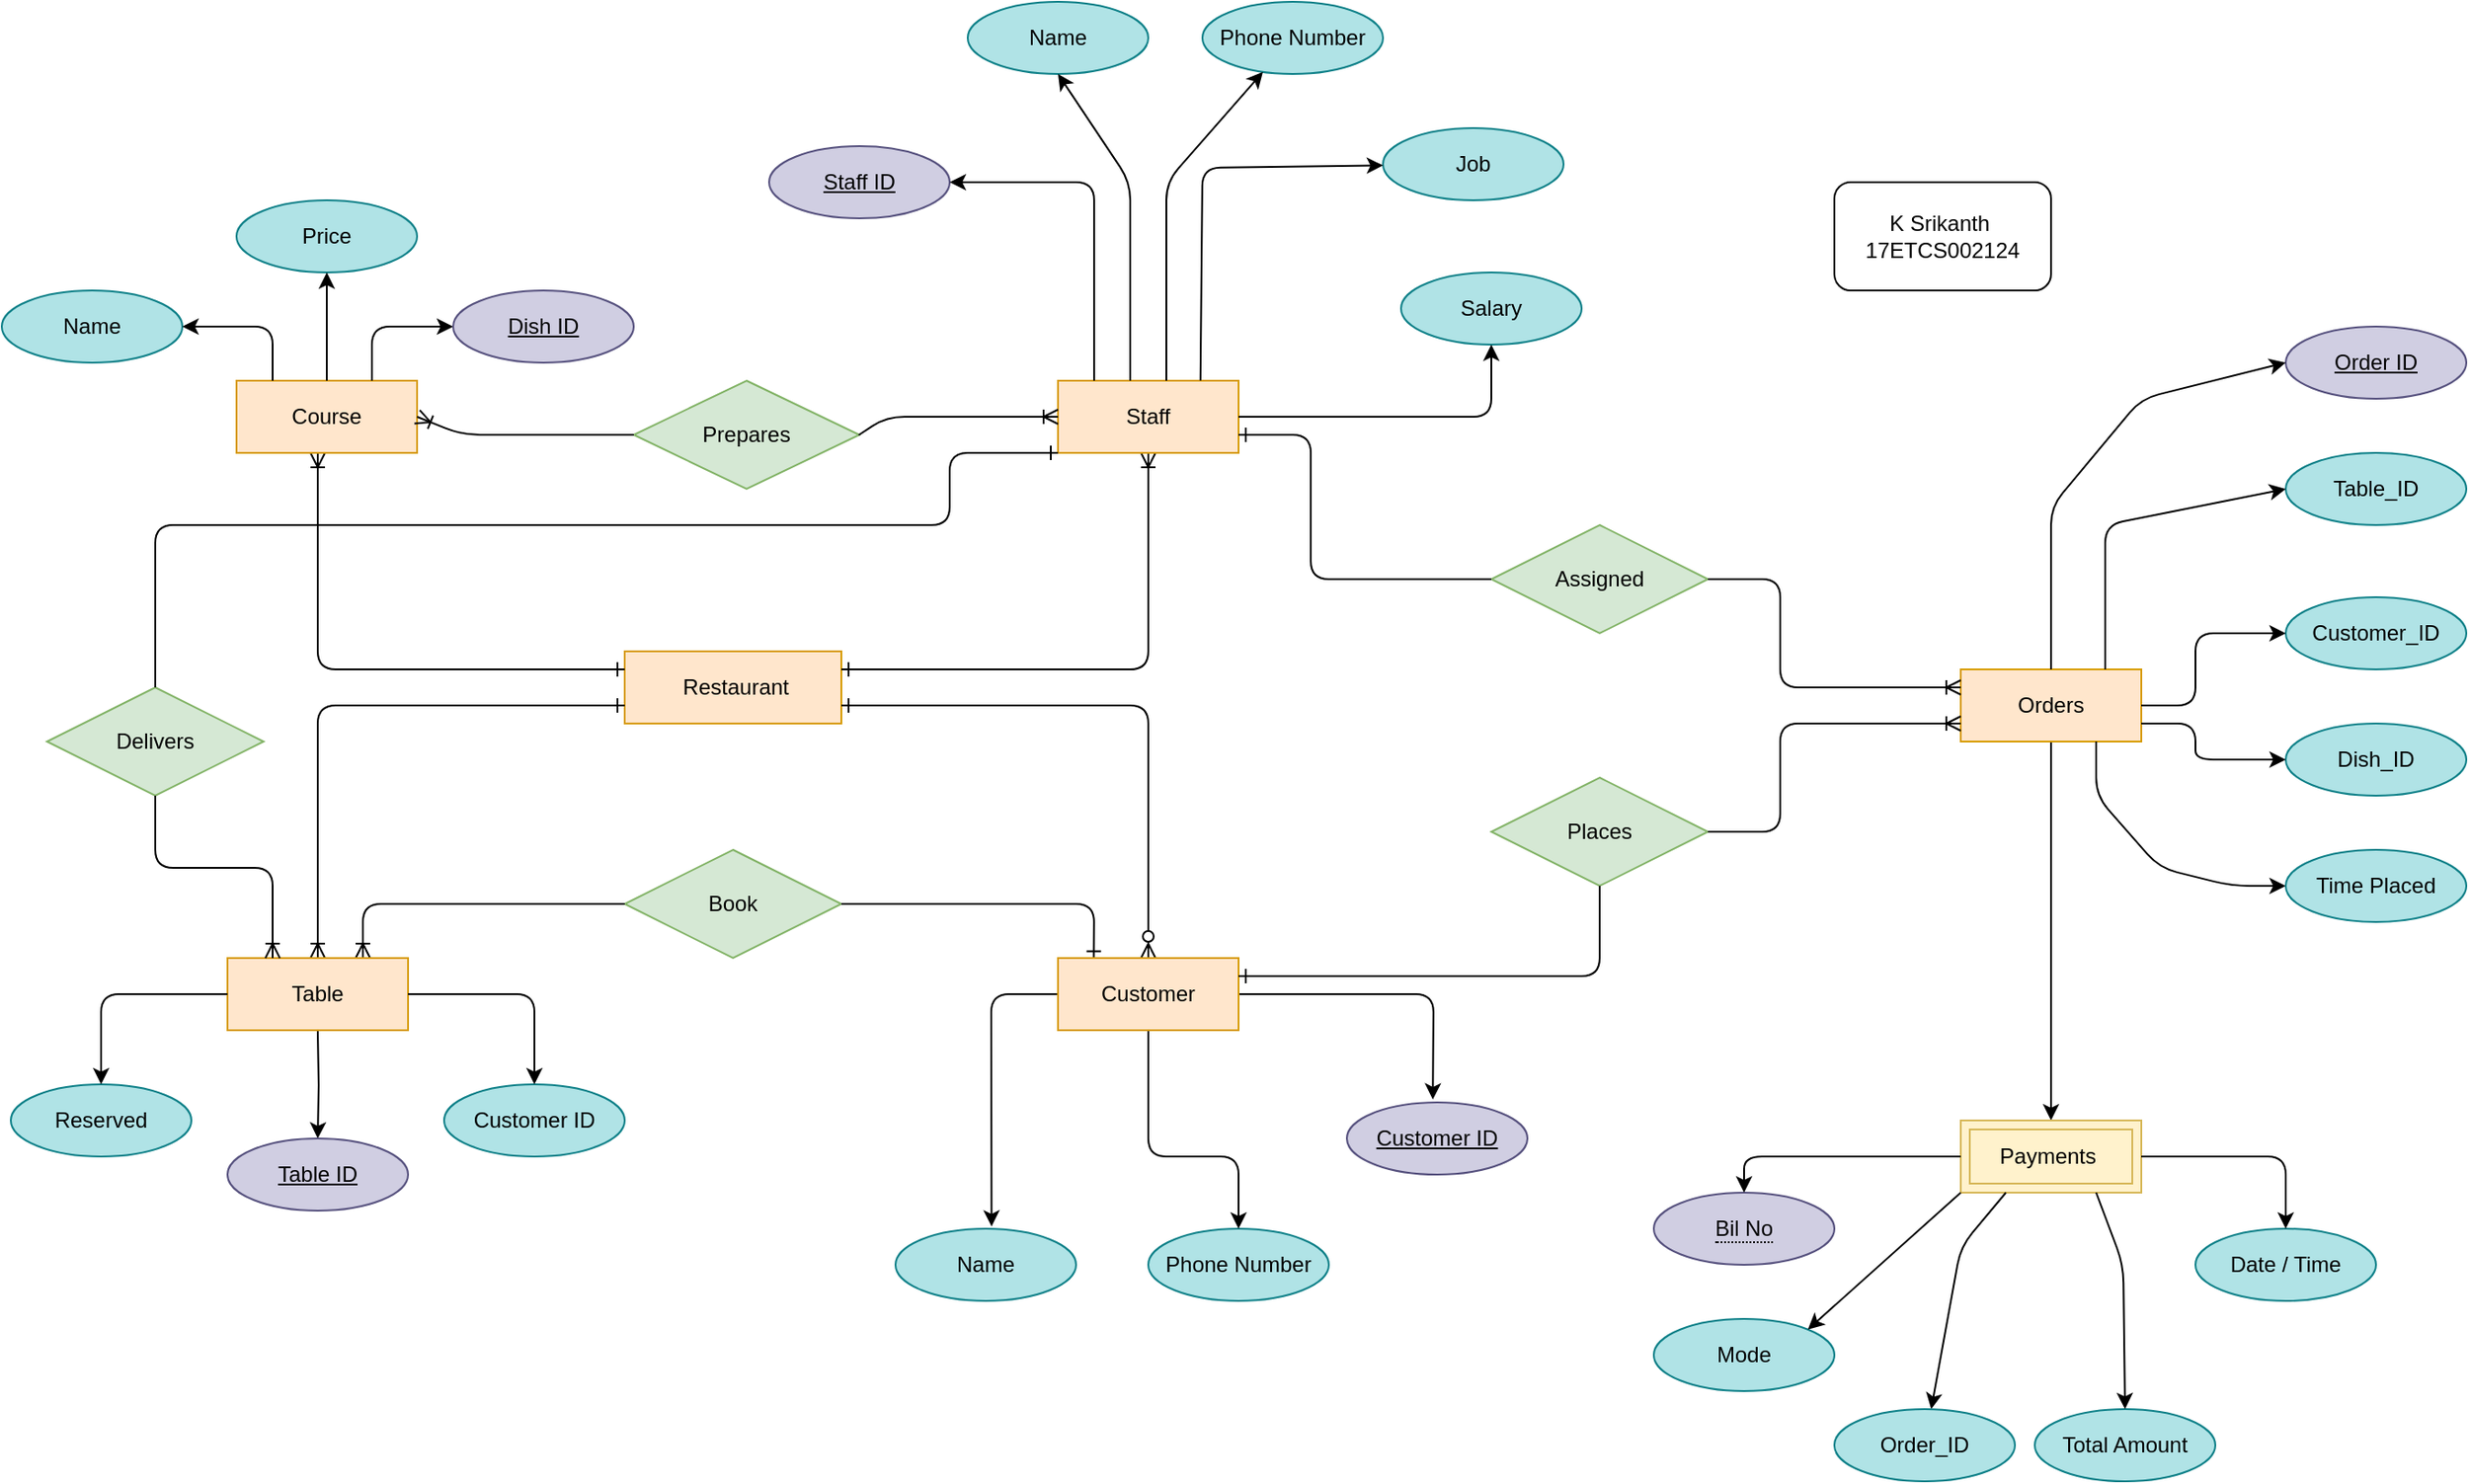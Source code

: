 <mxfile version="13.7.9" type="device"><diagram id="vUP0Gxq8Xel5jWP-p2v8" name="Page-1"><mxGraphModel dx="2037" dy="2462" grid="1" gridSize="10" guides="1" tooltips="1" connect="1" arrows="1" fold="1" page="1" pageScale="1" pageWidth="827" pageHeight="1169" math="0" shadow="0"><root><mxCell id="0"/><mxCell id="1" parent="0"/><mxCell id="6EypneEeyhFUfRc2XpTl-4" value="&amp;nbsp;Restaurant" style="whiteSpace=wrap;html=1;align=center;fillColor=#ffe6cc;strokeColor=#d79b00;" parent="1" vertex="1"><mxGeometry x="360" y="250" width="120" height="40" as="geometry"/></mxCell><mxCell id="6EypneEeyhFUfRc2XpTl-28" style="edgeStyle=orthogonalEdgeStyle;rounded=0;orthogonalLoop=1;jettySize=auto;html=1;entryX=0.5;entryY=0;entryDx=0;entryDy=0;" parent="1" target="6EypneEeyhFUfRc2XpTl-26" edge="1"><mxGeometry relative="1" as="geometry"><mxPoint x="190" y="460" as="sourcePoint"/></mxGeometry></mxCell><mxCell id="6EypneEeyhFUfRc2XpTl-14" value="Name" style="ellipse;whiteSpace=wrap;html=1;align=center;fillColor=#b0e3e6;strokeColor=#0e8088;" parent="1" vertex="1"><mxGeometry x="510" y="570" width="100" height="40" as="geometry"/></mxCell><mxCell id="6EypneEeyhFUfRc2XpTl-15" value="Phone Number" style="ellipse;whiteSpace=wrap;html=1;align=center;fillColor=#b0e3e6;strokeColor=#0e8088;" parent="1" vertex="1"><mxGeometry x="650" y="570" width="100" height="40" as="geometry"/></mxCell><mxCell id="6EypneEeyhFUfRc2XpTl-20" value="Customer ID" style="ellipse;whiteSpace=wrap;html=1;align=center;fontStyle=4;fillColor=#d0cee2;strokeColor=#56517e;" parent="1" vertex="1"><mxGeometry x="760" y="500" width="100" height="40" as="geometry"/></mxCell><mxCell id="6EypneEeyhFUfRc2XpTl-21" value="" style="endArrow=classic;html=1;exitX=1;exitY=0.5;exitDx=0;exitDy=0;entryX=0.476;entryY=-0.04;entryDx=0;entryDy=0;entryPerimeter=0;" parent="1" target="6EypneEeyhFUfRc2XpTl-20" edge="1"><mxGeometry width="50" height="50" relative="1" as="geometry"><mxPoint x="700" y="440" as="sourcePoint"/><mxPoint x="740" y="470" as="targetPoint"/><Array as="points"><mxPoint x="808" y="440"/></Array></mxGeometry></mxCell><mxCell id="6EypneEeyhFUfRc2XpTl-22" value="" style="endArrow=classic;html=1;exitX=0;exitY=0.5;exitDx=0;exitDy=0;entryX=0.532;entryY=-0.03;entryDx=0;entryDy=0;entryPerimeter=0;" parent="1" target="6EypneEeyhFUfRc2XpTl-14" edge="1"><mxGeometry width="50" height="50" relative="1" as="geometry"><mxPoint x="600" y="440" as="sourcePoint"/><mxPoint x="740" y="470" as="targetPoint"/><Array as="points"><mxPoint x="563" y="440"/></Array></mxGeometry></mxCell><mxCell id="6EypneEeyhFUfRc2XpTl-23" value="" style="endArrow=classic;html=1;exitX=0.5;exitY=1;exitDx=0;exitDy=0;entryX=0.5;entryY=0;entryDx=0;entryDy=0;" parent="1" target="6EypneEeyhFUfRc2XpTl-15" edge="1"><mxGeometry width="50" height="50" relative="1" as="geometry"><mxPoint x="650" y="460" as="sourcePoint"/><mxPoint x="740" y="470" as="targetPoint"/><Array as="points"><mxPoint x="650" y="530"/><mxPoint x="700" y="530"/></Array></mxGeometry></mxCell><mxCell id="6EypneEeyhFUfRc2XpTl-26" value="Table ID" style="ellipse;whiteSpace=wrap;html=1;align=center;fontStyle=4;fillColor=#d0cee2;strokeColor=#56517e;" parent="1" vertex="1"><mxGeometry x="140" y="520" width="100" height="40" as="geometry"/></mxCell><mxCell id="6EypneEeyhFUfRc2XpTl-30" value="Reserved" style="ellipse;whiteSpace=wrap;html=1;align=center;fillColor=#b0e3e6;strokeColor=#0e8088;" parent="1" vertex="1"><mxGeometry x="20" y="490" width="100" height="40" as="geometry"/></mxCell><mxCell id="6EypneEeyhFUfRc2XpTl-31" value="Customer ID" style="ellipse;whiteSpace=wrap;html=1;align=center;fillColor=#b0e3e6;strokeColor=#0e8088;" parent="1" vertex="1"><mxGeometry x="260" y="490" width="100" height="40" as="geometry"/></mxCell><mxCell id="6EypneEeyhFUfRc2XpTl-32" value="Book" style="shape=rhombus;perimeter=rhombusPerimeter;whiteSpace=wrap;html=1;align=center;fillColor=#d5e8d4;strokeColor=#82b366;" parent="1" vertex="1"><mxGeometry x="360" y="360" width="120" height="60" as="geometry"/></mxCell><mxCell id="6EypneEeyhFUfRc2XpTl-37" value="" style="endArrow=ERone;html=1;exitX=1;exitY=0.5;exitDx=0;exitDy=0;entryX=0.198;entryY=0.006;entryDx=0;entryDy=0;entryPerimeter=0;startArrow=none;startFill=0;endFill=0;" parent="1" source="6EypneEeyhFUfRc2XpTl-32" edge="1"><mxGeometry width="50" height="50" relative="1" as="geometry"><mxPoint x="440" y="430" as="sourcePoint"/><mxPoint x="619.8" y="420.24" as="targetPoint"/><Array as="points"><mxPoint x="620" y="390"/></Array></mxGeometry></mxCell><mxCell id="6EypneEeyhFUfRc2XpTl-38" value="" style="endArrow=none;html=1;exitX=0.75;exitY=0;exitDx=0;exitDy=0;entryX=0;entryY=0.5;entryDx=0;entryDy=0;startArrow=ERoneToMany;startFill=0;" parent="1" target="6EypneEeyhFUfRc2XpTl-32" edge="1"><mxGeometry width="50" height="50" relative="1" as="geometry"><mxPoint x="215" y="420" as="sourcePoint"/><mxPoint x="490" y="380" as="targetPoint"/><Array as="points"><mxPoint x="215" y="390"/></Array></mxGeometry></mxCell><mxCell id="6EypneEeyhFUfRc2XpTl-40" value="" style="endArrow=ERone;html=1;entryX=1;entryY=0.75;entryDx=0;entryDy=0;exitX=0.5;exitY=0;exitDx=0;exitDy=0;endFill=0;startArrow=ERzeroToMany;startFill=1;" parent="1" target="6EypneEeyhFUfRc2XpTl-4" edge="1"><mxGeometry width="50" height="50" relative="1" as="geometry"><mxPoint x="650" y="420" as="sourcePoint"/><mxPoint x="480" y="320" as="targetPoint"/><Array as="points"><mxPoint x="650" y="280"/></Array></mxGeometry></mxCell><mxCell id="6EypneEeyhFUfRc2XpTl-41" value="" style="endArrow=ERone;html=1;entryX=0;entryY=0.75;entryDx=0;entryDy=0;exitX=0.5;exitY=0;exitDx=0;exitDy=0;startArrow=ERoneToMany;startFill=0;endFill=0;" parent="1" target="6EypneEeyhFUfRc2XpTl-4" edge="1"><mxGeometry width="50" height="50" relative="1" as="geometry"><mxPoint x="190" y="420" as="sourcePoint"/><mxPoint x="400" y="320" as="targetPoint"/><Array as="points"><mxPoint x="190" y="280"/></Array></mxGeometry></mxCell><mxCell id="6EypneEeyhFUfRc2XpTl-43" value="" style="endArrow=ERone;html=1;entryX=1;entryY=0.25;entryDx=0;entryDy=0;exitX=0.5;exitY=1;exitDx=0;exitDy=0;endFill=0;startArrow=ERoneToMany;startFill=0;" parent="1" target="6EypneEeyhFUfRc2XpTl-4" edge="1"><mxGeometry width="50" height="50" relative="1" as="geometry"><mxPoint x="650" y="140.0" as="sourcePoint"/><mxPoint x="490" y="280.0" as="targetPoint"/><Array as="points"><mxPoint x="650" y="260"/></Array></mxGeometry></mxCell><mxCell id="6EypneEeyhFUfRc2XpTl-44" value="" style="endArrow=ERone;html=1;entryX=0;entryY=0.25;entryDx=0;entryDy=0;exitX=0.5;exitY=1;exitDx=0;exitDy=0;endFill=0;startArrow=ERoneToMany;startFill=0;" parent="1" target="6EypneEeyhFUfRc2XpTl-4" edge="1"><mxGeometry width="50" height="50" relative="1" as="geometry"><mxPoint x="190" y="140.0" as="sourcePoint"/><mxPoint x="20" y="260.0" as="targetPoint"/><Array as="points"><mxPoint x="190" y="260"/></Array></mxGeometry></mxCell><mxCell id="6EypneEeyhFUfRc2XpTl-51" value="Customer" style="whiteSpace=wrap;html=1;align=center;fillColor=#ffe6cc;strokeColor=#d79b00;" parent="1" vertex="1"><mxGeometry x="600" y="420" width="100" height="40" as="geometry"/></mxCell><mxCell id="6EypneEeyhFUfRc2XpTl-52" value="Course" style="whiteSpace=wrap;html=1;align=center;fillColor=#ffe6cc;strokeColor=#d79b00;" parent="1" vertex="1"><mxGeometry x="145" y="100" width="100" height="40" as="geometry"/></mxCell><mxCell id="6EypneEeyhFUfRc2XpTl-53" value="Staff" style="whiteSpace=wrap;html=1;align=center;fillColor=#ffe6cc;strokeColor=#d79b00;" parent="1" vertex="1"><mxGeometry x="600" y="100" width="100" height="40" as="geometry"/></mxCell><mxCell id="6EypneEeyhFUfRc2XpTl-54" value="Table" style="whiteSpace=wrap;html=1;align=center;fillColor=#ffe6cc;strokeColor=#d79b00;" parent="1" vertex="1"><mxGeometry x="140" y="420" width="100" height="40" as="geometry"/></mxCell><mxCell id="EjjY0ICk8AXJh_gIMRGp-8" style="edgeStyle=orthogonalEdgeStyle;rounded=0;orthogonalLoop=1;jettySize=auto;html=1;" parent="1" source="6EypneEeyhFUfRc2XpTl-55" edge="1"><mxGeometry relative="1" as="geometry"><mxPoint x="1150" y="510" as="targetPoint"/></mxGeometry></mxCell><mxCell id="6EypneEeyhFUfRc2XpTl-55" value="Orders" style="whiteSpace=wrap;html=1;align=center;fillColor=#ffe6cc;strokeColor=#d79b00;" parent="1" vertex="1"><mxGeometry x="1100" y="260" width="100" height="40" as="geometry"/></mxCell><mxCell id="6EypneEeyhFUfRc2XpTl-57" value="Order ID" style="ellipse;whiteSpace=wrap;html=1;align=center;fontStyle=4;fillColor=#d0cee2;strokeColor=#56517e;" parent="1" vertex="1"><mxGeometry x="1280" y="70" width="100" height="40" as="geometry"/></mxCell><mxCell id="6EypneEeyhFUfRc2XpTl-60" value="Customer_ID" style="ellipse;whiteSpace=wrap;html=1;align=center;fillColor=#b0e3e6;strokeColor=#0e8088;" parent="1" vertex="1"><mxGeometry x="1280" y="220" width="100" height="40" as="geometry"/></mxCell><mxCell id="6EypneEeyhFUfRc2XpTl-62" value="" style="endArrow=classic;html=1;entryX=0;entryY=0.5;entryDx=0;entryDy=0;" parent="1" target="6EypneEeyhFUfRc2XpTl-57" edge="1"><mxGeometry width="50" height="50" relative="1" as="geometry"><mxPoint x="1150" y="260" as="sourcePoint"/><mxPoint x="1090" y="320" as="targetPoint"/><Array as="points"><mxPoint x="1150" y="170"/><mxPoint x="1200" y="110"/></Array></mxGeometry></mxCell><mxCell id="6EypneEeyhFUfRc2XpTl-63" value="" style="endArrow=classic;html=1;entryX=0;entryY=0.5;entryDx=0;entryDy=0;exitX=1;exitY=0.5;exitDx=0;exitDy=0;" parent="1" source="6EypneEeyhFUfRc2XpTl-55" target="6EypneEeyhFUfRc2XpTl-60" edge="1"><mxGeometry width="50" height="50" relative="1" as="geometry"><mxPoint x="1040" y="370" as="sourcePoint"/><mxPoint x="1090" y="320" as="targetPoint"/><Array as="points"><mxPoint x="1230" y="280"/><mxPoint x="1230" y="240"/></Array></mxGeometry></mxCell><mxCell id="6EypneEeyhFUfRc2XpTl-64" value="" style="endArrow=classic;html=1;exitX=0.75;exitY=1;exitDx=0;exitDy=0;entryX=0;entryY=0.5;entryDx=0;entryDy=0;" parent="1" source="6EypneEeyhFUfRc2XpTl-55" edge="1" target="6EypneEeyhFUfRc2XpTl-116"><mxGeometry width="50" height="50" relative="1" as="geometry"><mxPoint x="1110.0" y="340" as="sourcePoint"/><mxPoint x="1320" y="370" as="targetPoint"/><Array as="points"><mxPoint x="1175" y="330"/><mxPoint x="1210" y="370"/><mxPoint x="1250" y="380"/></Array></mxGeometry></mxCell><mxCell id="6EypneEeyhFUfRc2XpTl-71" value="Name" style="ellipse;whiteSpace=wrap;html=1;align=center;fillColor=#b0e3e6;strokeColor=#0e8088;" parent="1" vertex="1"><mxGeometry x="550" y="-110" width="100" height="40" as="geometry"/></mxCell><mxCell id="6EypneEeyhFUfRc2XpTl-72" value="Job" style="ellipse;whiteSpace=wrap;html=1;align=center;fillColor=#b0e3e6;strokeColor=#0e8088;" parent="1" vertex="1"><mxGeometry x="780" y="-40" width="100" height="40" as="geometry"/></mxCell><mxCell id="6EypneEeyhFUfRc2XpTl-73" value="Phone Number" style="ellipse;whiteSpace=wrap;html=1;align=center;fillColor=#b0e3e6;strokeColor=#0e8088;" parent="1" vertex="1"><mxGeometry x="680" y="-110" width="100" height="40" as="geometry"/></mxCell><mxCell id="6EypneEeyhFUfRc2XpTl-74" value="Salary" style="ellipse;whiteSpace=wrap;html=1;align=center;fillColor=#b0e3e6;strokeColor=#0e8088;" parent="1" vertex="1"><mxGeometry x="790" y="40" width="100" height="40" as="geometry"/></mxCell><mxCell id="6EypneEeyhFUfRc2XpTl-75" value="Staff ID" style="ellipse;whiteSpace=wrap;html=1;align=center;fontStyle=4;fillColor=#d0cee2;strokeColor=#56517e;" parent="1" vertex="1"><mxGeometry x="440" y="-30" width="100" height="40" as="geometry"/></mxCell><mxCell id="6EypneEeyhFUfRc2XpTl-76" value="" style="endArrow=classic;html=1;" parent="1" target="6EypneEeyhFUfRc2XpTl-75" edge="1"><mxGeometry width="50" height="50" relative="1" as="geometry"><mxPoint x="620" y="100" as="sourcePoint"/><mxPoint x="910" y="20" as="targetPoint"/><Array as="points"><mxPoint x="620" y="-10"/></Array></mxGeometry></mxCell><mxCell id="6EypneEeyhFUfRc2XpTl-77" value="" style="endArrow=classic;html=1;entryX=0.5;entryY=1;entryDx=0;entryDy=0;" parent="1" target="6EypneEeyhFUfRc2XpTl-71" edge="1"><mxGeometry width="50" height="50" relative="1" as="geometry"><mxPoint x="640.0" y="100.0" as="sourcePoint"/><mxPoint x="560.0" y="-10.0" as="targetPoint"/><Array as="points"><mxPoint x="640" y="-10"/></Array></mxGeometry></mxCell><mxCell id="6EypneEeyhFUfRc2XpTl-78" value="" style="endArrow=classic;html=1;" parent="1" target="6EypneEeyhFUfRc2XpTl-73" edge="1"><mxGeometry width="50" height="50" relative="1" as="geometry"><mxPoint x="660.0" y="100.0" as="sourcePoint"/><mxPoint x="620.0" y="-70.0" as="targetPoint"/><Array as="points"><mxPoint x="660" y="-10"/></Array></mxGeometry></mxCell><mxCell id="6EypneEeyhFUfRc2XpTl-79" value="" style="endArrow=classic;html=1;exitX=0.789;exitY=-0.004;exitDx=0;exitDy=0;exitPerimeter=0;" parent="1" source="6EypneEeyhFUfRc2XpTl-53" target="6EypneEeyhFUfRc2XpTl-72" edge="1"><mxGeometry width="50" height="50" relative="1" as="geometry"><mxPoint x="680.0" y="101.12" as="sourcePoint"/><mxPoint x="733.482" y="-70.003" as="targetPoint"/><Array as="points"><mxPoint x="680" y="-18"/></Array></mxGeometry></mxCell><mxCell id="6EypneEeyhFUfRc2XpTl-80" value="" style="endArrow=classic;html=1;exitX=1;exitY=0.5;exitDx=0;exitDy=0;entryX=0.5;entryY=1;entryDx=0;entryDy=0;" parent="1" source="6EypneEeyhFUfRc2XpTl-53" target="6EypneEeyhFUfRc2XpTl-74" edge="1"><mxGeometry width="50" height="50" relative="1" as="geometry"><mxPoint x="710" y="190" as="sourcePoint"/><mxPoint x="760" y="140" as="targetPoint"/><Array as="points"><mxPoint x="840" y="120"/></Array></mxGeometry></mxCell><mxCell id="6EypneEeyhFUfRc2XpTl-83" value="" style="endArrow=classic;html=1;exitX=1;exitY=0.5;exitDx=0;exitDy=0;entryX=0.5;entryY=0;entryDx=0;entryDy=0;" parent="1" source="6EypneEeyhFUfRc2XpTl-54" target="6EypneEeyhFUfRc2XpTl-31" edge="1"><mxGeometry width="50" height="50" relative="1" as="geometry"><mxPoint x="300" y="400" as="sourcePoint"/><mxPoint x="350" y="350" as="targetPoint"/><Array as="points"><mxPoint x="310" y="440"/></Array></mxGeometry></mxCell><mxCell id="6EypneEeyhFUfRc2XpTl-84" value="" style="endArrow=classic;html=1;entryX=0.5;entryY=0;entryDx=0;entryDy=0;" parent="1" source="6EypneEeyhFUfRc2XpTl-54" edge="1"><mxGeometry width="50" height="50" relative="1" as="geometry"><mxPoint y="440" as="sourcePoint"/><mxPoint x="70" y="490" as="targetPoint"/><Array as="points"><mxPoint x="70" y="440"/></Array></mxGeometry></mxCell><mxCell id="6EypneEeyhFUfRc2XpTl-91" value="Price" style="ellipse;whiteSpace=wrap;html=1;align=center;fillColor=#b0e3e6;strokeColor=#0e8088;" parent="1" vertex="1"><mxGeometry x="145" width="100" height="40" as="geometry"/></mxCell><mxCell id="6EypneEeyhFUfRc2XpTl-94" value="Name" style="ellipse;whiteSpace=wrap;html=1;align=center;fillColor=#b0e3e6;strokeColor=#0e8088;" parent="1" vertex="1"><mxGeometry x="15" y="50" width="100" height="40" as="geometry"/></mxCell><mxCell id="6EypneEeyhFUfRc2XpTl-95" value="" style="endArrow=classic;html=1;entryX=0.5;entryY=1;entryDx=0;entryDy=0;" parent="1" target="6EypneEeyhFUfRc2XpTl-91" edge="1"><mxGeometry width="50" height="50" relative="1" as="geometry"><mxPoint x="195" y="100" as="sourcePoint"/><mxPoint x="145" y="250" as="targetPoint"/></mxGeometry></mxCell><mxCell id="6EypneEeyhFUfRc2XpTl-96" value="" style="endArrow=classic;html=1;entryX=0;entryY=0.5;entryDx=0;entryDy=0;exitX=0.75;exitY=0;exitDx=0;exitDy=0;" parent="1" edge="1"><mxGeometry width="50" height="50" relative="1" as="geometry"><mxPoint x="220" y="100" as="sourcePoint"/><mxPoint x="265" y="70.0" as="targetPoint"/><Array as="points"><mxPoint x="220" y="70"/></Array></mxGeometry></mxCell><mxCell id="6EypneEeyhFUfRc2XpTl-97" value="" style="endArrow=classic;html=1;entryX=1;entryY=0.5;entryDx=0;entryDy=0;exitX=0.75;exitY=0;exitDx=0;exitDy=0;" parent="1" target="6EypneEeyhFUfRc2XpTl-94" edge="1"><mxGeometry width="50" height="50" relative="1" as="geometry"><mxPoint x="165" y="100" as="sourcePoint"/><mxPoint x="210" y="70" as="targetPoint"/><Array as="points"><mxPoint x="165" y="70"/></Array></mxGeometry></mxCell><mxCell id="6EypneEeyhFUfRc2XpTl-98" style="edgeStyle=orthogonalEdgeStyle;rounded=0;orthogonalLoop=1;jettySize=auto;html=1;exitX=0.5;exitY=1;exitDx=0;exitDy=0;startArrow=ERoneToMany;startFill=0;endArrow=ERoneToMany;endFill=0;" parent="1" edge="1"><mxGeometry relative="1" as="geometry"><mxPoint x="910" y="100" as="sourcePoint"/><mxPoint x="910" y="100" as="targetPoint"/></mxGeometry></mxCell><mxCell id="6EypneEeyhFUfRc2XpTl-99" value="Dish_ID" style="ellipse;whiteSpace=wrap;html=1;align=center;fillColor=#b0e3e6;strokeColor=#0e8088;" parent="1" vertex="1"><mxGeometry x="1280" y="290" width="100" height="40" as="geometry"/></mxCell><mxCell id="6EypneEeyhFUfRc2XpTl-100" value="" style="endArrow=classic;html=1;entryX=0;entryY=0.5;entryDx=0;entryDy=0;exitX=1;exitY=0.75;exitDx=0;exitDy=0;" parent="1" source="6EypneEeyhFUfRc2XpTl-55" target="6EypneEeyhFUfRc2XpTl-99" edge="1"><mxGeometry width="50" height="50" relative="1" as="geometry"><mxPoint x="1210" y="290" as="sourcePoint"/><mxPoint x="1290" y="250" as="targetPoint"/><Array as="points"><mxPoint x="1230" y="290"/><mxPoint x="1230" y="310"/></Array></mxGeometry></mxCell><mxCell id="6EypneEeyhFUfRc2XpTl-102" value="Dish ID" style="ellipse;whiteSpace=wrap;html=1;align=center;fontStyle=4;fillColor=#d0cee2;strokeColor=#56517e;" parent="1" vertex="1"><mxGeometry x="265" y="50" width="100" height="40" as="geometry"/></mxCell><mxCell id="6EypneEeyhFUfRc2XpTl-103" value="Places" style="shape=rhombus;perimeter=rhombusPerimeter;whiteSpace=wrap;html=1;align=center;fillColor=#d5e8d4;strokeColor=#82b366;" parent="1" vertex="1"><mxGeometry x="840" y="320" width="120" height="60" as="geometry"/></mxCell><mxCell id="6EypneEeyhFUfRc2XpTl-104" value="Prepares" style="shape=rhombus;perimeter=rhombusPerimeter;whiteSpace=wrap;html=1;align=center;fillColor=#d5e8d4;strokeColor=#82b366;" parent="1" vertex="1"><mxGeometry x="365" y="100" width="125" height="60" as="geometry"/></mxCell><mxCell id="6EypneEeyhFUfRc2XpTl-105" value="Assigned" style="shape=rhombus;perimeter=rhombusPerimeter;whiteSpace=wrap;html=1;align=center;fillColor=#d5e8d4;strokeColor=#82b366;" parent="1" vertex="1"><mxGeometry x="840" y="180" width="120" height="60" as="geometry"/></mxCell><mxCell id="6EypneEeyhFUfRc2XpTl-107" value="" style="endArrow=ERoneToMany;html=1;entryX=0;entryY=0.75;entryDx=0;entryDy=0;exitX=1;exitY=0.5;exitDx=0;exitDy=0;endFill=0;" parent="1" source="6EypneEeyhFUfRc2XpTl-103" target="6EypneEeyhFUfRc2XpTl-55" edge="1"><mxGeometry width="50" height="50" relative="1" as="geometry"><mxPoint x="850" y="330" as="sourcePoint"/><mxPoint x="900" y="280" as="targetPoint"/><Array as="points"><mxPoint x="1000" y="350"/><mxPoint x="1000" y="290"/></Array></mxGeometry></mxCell><mxCell id="6EypneEeyhFUfRc2XpTl-108" value="" style="endArrow=ERoneToMany;html=1;entryX=0;entryY=0.25;entryDx=0;entryDy=0;exitX=1;exitY=0.5;exitDx=0;exitDy=0;endFill=0;" parent="1" target="6EypneEeyhFUfRc2XpTl-55" edge="1"><mxGeometry width="50" height="50" relative="1" as="geometry"><mxPoint x="960.0" y="210" as="sourcePoint"/><mxPoint x="1100.0" y="150" as="targetPoint"/><Array as="points"><mxPoint x="1000" y="210"/><mxPoint x="1000" y="270"/></Array></mxGeometry></mxCell><mxCell id="6EypneEeyhFUfRc2XpTl-109" value="" style="endArrow=none;html=1;entryX=0;entryY=0.5;entryDx=0;entryDy=0;exitX=1;exitY=0.5;exitDx=0;exitDy=0;startArrow=ERone;startFill=0;" parent="1" target="6EypneEeyhFUfRc2XpTl-105" edge="1"><mxGeometry width="50" height="50" relative="1" as="geometry"><mxPoint x="700.0" y="130.0" as="sourcePoint"/><mxPoint x="840.0" y="190" as="targetPoint"/><Array as="points"><mxPoint x="740" y="130"/><mxPoint x="740" y="210"/></Array></mxGeometry></mxCell><mxCell id="6EypneEeyhFUfRc2XpTl-110" value="" style="endArrow=none;html=1;exitX=1;exitY=0.25;exitDx=0;exitDy=0;entryX=0.5;entryY=1;entryDx=0;entryDy=0;startArrow=ERone;startFill=0;" parent="1" source="6EypneEeyhFUfRc2XpTl-51" target="6EypneEeyhFUfRc2XpTl-103" edge="1"><mxGeometry width="50" height="50" relative="1" as="geometry"><mxPoint x="710.0" y="270.0" as="sourcePoint"/><mxPoint x="840" y="350" as="targetPoint"/><Array as="points"><mxPoint x="900" y="430"/></Array></mxGeometry></mxCell><mxCell id="6EypneEeyhFUfRc2XpTl-111" value="" style="endArrow=none;html=1;entryX=0;entryY=0.5;entryDx=0;entryDy=0;exitX=1;exitY=0.5;exitDx=0;exitDy=0;startArrow=ERoneToMany;startFill=0;" parent="1" source="6EypneEeyhFUfRc2XpTl-52" target="6EypneEeyhFUfRc2XpTl-104" edge="1"><mxGeometry width="50" height="50" relative="1" as="geometry"><mxPoint x="300.0" y="130.0" as="sourcePoint"/><mxPoint x="440.0" y="210.0" as="targetPoint"/><Array as="points"><mxPoint x="270" y="130"/></Array></mxGeometry></mxCell><mxCell id="6EypneEeyhFUfRc2XpTl-112" value="" style="endArrow=ERoneToMany;html=1;entryX=0;entryY=0.5;entryDx=0;entryDy=0;exitX=0.997;exitY=0.502;exitDx=0;exitDy=0;exitPerimeter=0;endFill=0;" parent="1" source="6EypneEeyhFUfRc2XpTl-104" edge="1"><mxGeometry width="50" height="50" relative="1" as="geometry"><mxPoint x="480" y="110" as="sourcePoint"/><mxPoint x="600" y="120" as="targetPoint"/><Array as="points"><mxPoint x="505" y="120"/></Array></mxGeometry></mxCell><mxCell id="6EypneEeyhFUfRc2XpTl-113" value="Delivers" style="shape=rhombus;perimeter=rhombusPerimeter;whiteSpace=wrap;html=1;align=center;fillColor=#d5e8d4;strokeColor=#82b366;" parent="1" vertex="1"><mxGeometry x="40" y="270" width="120" height="60" as="geometry"/></mxCell><mxCell id="6EypneEeyhFUfRc2XpTl-114" value="" style="endArrow=ERone;html=1;entryX=0;entryY=1;entryDx=0;entryDy=0;exitX=0.5;exitY=0;exitDx=0;exitDy=0;endFill=0;" parent="1" source="6EypneEeyhFUfRc2XpTl-113" target="6EypneEeyhFUfRc2XpTl-53" edge="1"><mxGeometry width="50" height="50" relative="1" as="geometry"><mxPoint x="210" y="350" as="sourcePoint"/><mxPoint x="260" y="300" as="targetPoint"/><Array as="points"><mxPoint x="100" y="180"/><mxPoint x="540" y="180"/><mxPoint x="540" y="140"/></Array></mxGeometry></mxCell><mxCell id="6EypneEeyhFUfRc2XpTl-115" value="" style="endArrow=none;html=1;exitX=0.25;exitY=0;exitDx=0;exitDy=0;entryX=0.5;entryY=1;entryDx=0;entryDy=0;startArrow=ERoneToMany;startFill=0;" parent="1" source="6EypneEeyhFUfRc2XpTl-54" target="6EypneEeyhFUfRc2XpTl-113" edge="1"><mxGeometry width="50" height="50" relative="1" as="geometry"><mxPoint x="210" y="390" as="sourcePoint"/><mxPoint x="260" y="340" as="targetPoint"/><Array as="points"><mxPoint x="165" y="370"/><mxPoint x="100" y="370"/></Array></mxGeometry></mxCell><mxCell id="6EypneEeyhFUfRc2XpTl-116" value="Time Placed" style="ellipse;whiteSpace=wrap;html=1;align=center;fillColor=#b0e3e6;strokeColor=#0e8088;" parent="1" vertex="1"><mxGeometry x="1280" y="360" width="100" height="40" as="geometry"/></mxCell><mxCell id="EjjY0ICk8AXJh_gIMRGp-2" value="Payments&amp;nbsp;" style="shape=ext;margin=3;double=1;whiteSpace=wrap;html=1;align=center;fillColor=#fff2cc;strokeColor=#d6b656;" parent="1" vertex="1"><mxGeometry x="1100" y="510" width="100" height="40" as="geometry"/></mxCell><mxCell id="EjjY0ICk8AXJh_gIMRGp-3" value="Total Amount" style="ellipse;whiteSpace=wrap;html=1;align=center;fillColor=#b0e3e6;strokeColor=#0e8088;" parent="1" vertex="1"><mxGeometry x="1141" y="670" width="100" height="40" as="geometry"/></mxCell><mxCell id="EjjY0ICk8AXJh_gIMRGp-4" value="Mode" style="ellipse;whiteSpace=wrap;html=1;align=center;fillColor=#b0e3e6;strokeColor=#0e8088;" parent="1" vertex="1"><mxGeometry x="930" y="620" width="100" height="40" as="geometry"/></mxCell><mxCell id="EjjY0ICk8AXJh_gIMRGp-6" value="&lt;span style=&quot;border-bottom: 1px dotted&quot;&gt;Bil No&lt;/span&gt;" style="ellipse;whiteSpace=wrap;html=1;align=center;fillColor=#d0cee2;strokeColor=#56517e;" parent="1" vertex="1"><mxGeometry x="930" y="550" width="100" height="40" as="geometry"/></mxCell><mxCell id="EjjY0ICk8AXJh_gIMRGp-7" value="Date / Time" style="ellipse;whiteSpace=wrap;html=1;align=center;fillColor=#b0e3e6;strokeColor=#0e8088;" parent="1" vertex="1"><mxGeometry x="1230" y="570" width="100" height="40" as="geometry"/></mxCell><mxCell id="EjjY0ICk8AXJh_gIMRGp-10" value="" style="endArrow=classic;html=1;exitX=1;exitY=0.5;exitDx=0;exitDy=0;entryX=0.5;entryY=0;entryDx=0;entryDy=0;" parent="1" source="EjjY0ICk8AXJh_gIMRGp-2" target="EjjY0ICk8AXJh_gIMRGp-7" edge="1"><mxGeometry width="50" height="50" relative="1" as="geometry"><mxPoint x="1260" y="500" as="sourcePoint"/><mxPoint x="1310" y="450" as="targetPoint"/><Array as="points"><mxPoint x="1280" y="530"/></Array></mxGeometry></mxCell><mxCell id="EjjY0ICk8AXJh_gIMRGp-11" value="" style="endArrow=classic;html=1;exitX=0.75;exitY=1;exitDx=0;exitDy=0;entryX=0.5;entryY=0;entryDx=0;entryDy=0;" parent="1" source="EjjY0ICk8AXJh_gIMRGp-2" target="EjjY0ICk8AXJh_gIMRGp-3" edge="1"><mxGeometry width="50" height="50" relative="1" as="geometry"><mxPoint x="1110" y="590" as="sourcePoint"/><mxPoint x="1190" y="630" as="targetPoint"/><Array as="points"><mxPoint x="1190" y="590"/></Array></mxGeometry></mxCell><mxCell id="EjjY0ICk8AXJh_gIMRGp-12" value="" style="endArrow=classic;html=1;exitX=0.25;exitY=1;exitDx=0;exitDy=0;" parent="1" source="EjjY0ICk8AXJh_gIMRGp-2" target="EjjY0ICk8AXJh_gIMRGp-13" edge="1"><mxGeometry width="50" height="50" relative="1" as="geometry"><mxPoint x="1085" y="570" as="sourcePoint"/><mxPoint x="1100" y="650" as="targetPoint"/><Array as="points"><mxPoint x="1100" y="580"/></Array></mxGeometry></mxCell><mxCell id="EjjY0ICk8AXJh_gIMRGp-13" value="Order_ID" style="ellipse;whiteSpace=wrap;html=1;align=center;fillColor=#b0e3e6;strokeColor=#0e8088;" parent="1" vertex="1"><mxGeometry x="1030" y="670" width="100" height="40" as="geometry"/></mxCell><mxCell id="EjjY0ICk8AXJh_gIMRGp-15" value="" style="endArrow=classic;html=1;exitX=0;exitY=0.5;exitDx=0;exitDy=0;entryX=0.5;entryY=0;entryDx=0;entryDy=0;" parent="1" source="EjjY0ICk8AXJh_gIMRGp-2" target="EjjY0ICk8AXJh_gIMRGp-6" edge="1"><mxGeometry width="50" height="50" relative="1" as="geometry"><mxPoint x="1041.37" y="439.95" as="sourcePoint"/><mxPoint x="999.997" y="560.003" as="targetPoint"/><Array as="points"><mxPoint x="1020" y="530"/><mxPoint x="980" y="530"/></Array></mxGeometry></mxCell><mxCell id="EjjY0ICk8AXJh_gIMRGp-16" value="" style="endArrow=classic;html=1;exitX=0;exitY=1;exitDx=0;exitDy=0;entryX=1;entryY=0;entryDx=0;entryDy=0;" parent="1" source="EjjY0ICk8AXJh_gIMRGp-2" target="EjjY0ICk8AXJh_gIMRGp-4" edge="1"><mxGeometry width="50" height="50" relative="1" as="geometry"><mxPoint x="1130" y="610" as="sourcePoint"/><mxPoint x="1010" y="620" as="targetPoint"/><Array as="points"/></mxGeometry></mxCell><mxCell id="OnnqXvwJIdFfs-zekrgE-1" value="K Srikanth&amp;nbsp;&lt;br&gt;17ETCS002124" style="rounded=1;whiteSpace=wrap;html=1;" parent="1" vertex="1"><mxGeometry x="1030" y="-10" width="120" height="60" as="geometry"/></mxCell><mxCell id="Xwdx5-m7DDlOVZw4NQbT-1" value="Table_ID" style="ellipse;whiteSpace=wrap;html=1;align=center;fillColor=#b0e3e6;strokeColor=#0e8088;" vertex="1" parent="1"><mxGeometry x="1280" y="140" width="100" height="40" as="geometry"/></mxCell><mxCell id="Xwdx5-m7DDlOVZw4NQbT-2" value="" style="endArrow=classic;html=1;entryX=0;entryY=0.5;entryDx=0;entryDy=0;" edge="1" parent="1" target="Xwdx5-m7DDlOVZw4NQbT-1"><mxGeometry width="50" height="50" relative="1" as="geometry"><mxPoint x="1180" y="260" as="sourcePoint"/><mxPoint x="1290" y="100" as="targetPoint"/><Array as="points"><mxPoint x="1180" y="180"/></Array></mxGeometry></mxCell></root></mxGraphModel></diagram></mxfile>